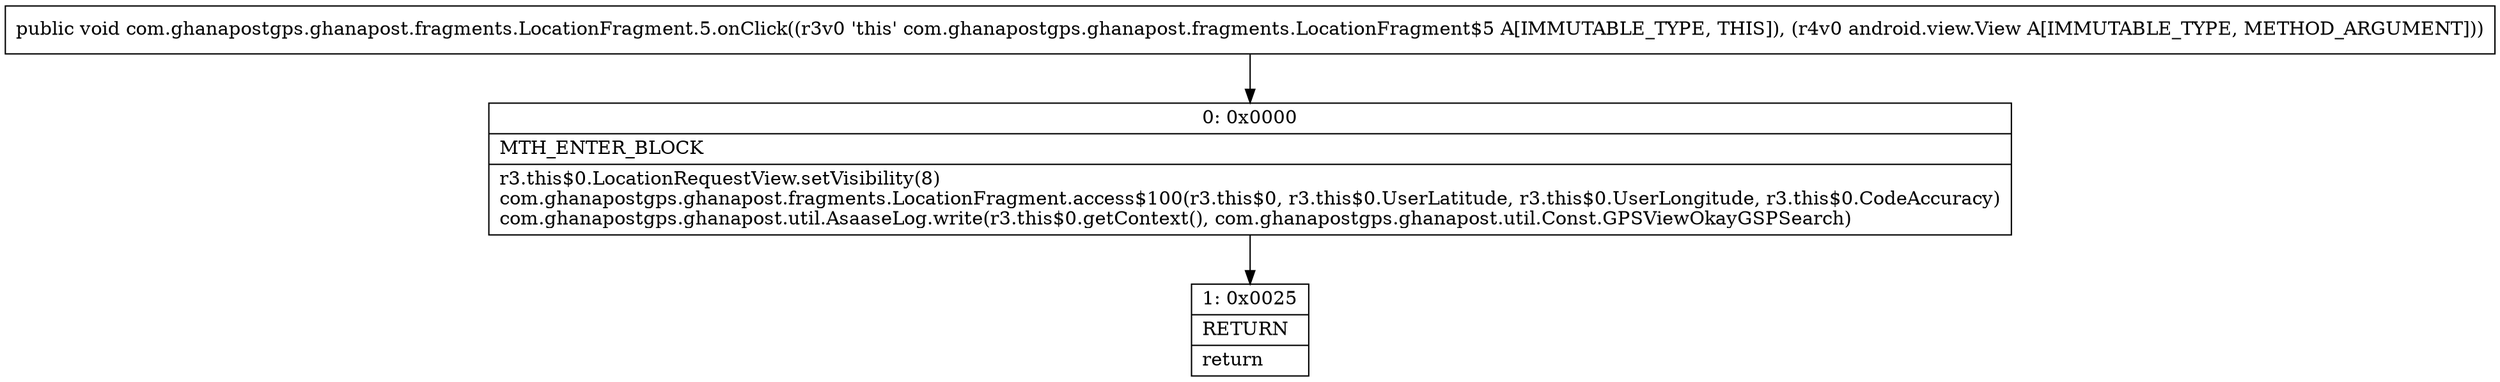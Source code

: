 digraph "CFG forcom.ghanapostgps.ghanapost.fragments.LocationFragment.5.onClick(Landroid\/view\/View;)V" {
Node_0 [shape=record,label="{0\:\ 0x0000|MTH_ENTER_BLOCK\l|r3.this$0.LocationRequestView.setVisibility(8)\lcom.ghanapostgps.ghanapost.fragments.LocationFragment.access$100(r3.this$0, r3.this$0.UserLatitude, r3.this$0.UserLongitude, r3.this$0.CodeAccuracy)\lcom.ghanapostgps.ghanapost.util.AsaaseLog.write(r3.this$0.getContext(), com.ghanapostgps.ghanapost.util.Const.GPSViewOkayGSPSearch)\l}"];
Node_1 [shape=record,label="{1\:\ 0x0025|RETURN\l|return\l}"];
MethodNode[shape=record,label="{public void com.ghanapostgps.ghanapost.fragments.LocationFragment.5.onClick((r3v0 'this' com.ghanapostgps.ghanapost.fragments.LocationFragment$5 A[IMMUTABLE_TYPE, THIS]), (r4v0 android.view.View A[IMMUTABLE_TYPE, METHOD_ARGUMENT])) }"];
MethodNode -> Node_0;
Node_0 -> Node_1;
}

